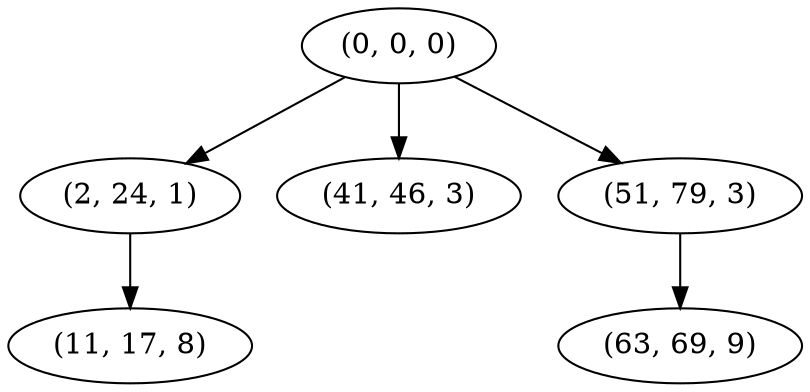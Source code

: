 digraph tree {
    "(0, 0, 0)";
    "(2, 24, 1)";
    "(11, 17, 8)";
    "(41, 46, 3)";
    "(51, 79, 3)";
    "(63, 69, 9)";
    "(0, 0, 0)" -> "(2, 24, 1)";
    "(0, 0, 0)" -> "(41, 46, 3)";
    "(0, 0, 0)" -> "(51, 79, 3)";
    "(2, 24, 1)" -> "(11, 17, 8)";
    "(51, 79, 3)" -> "(63, 69, 9)";
}

